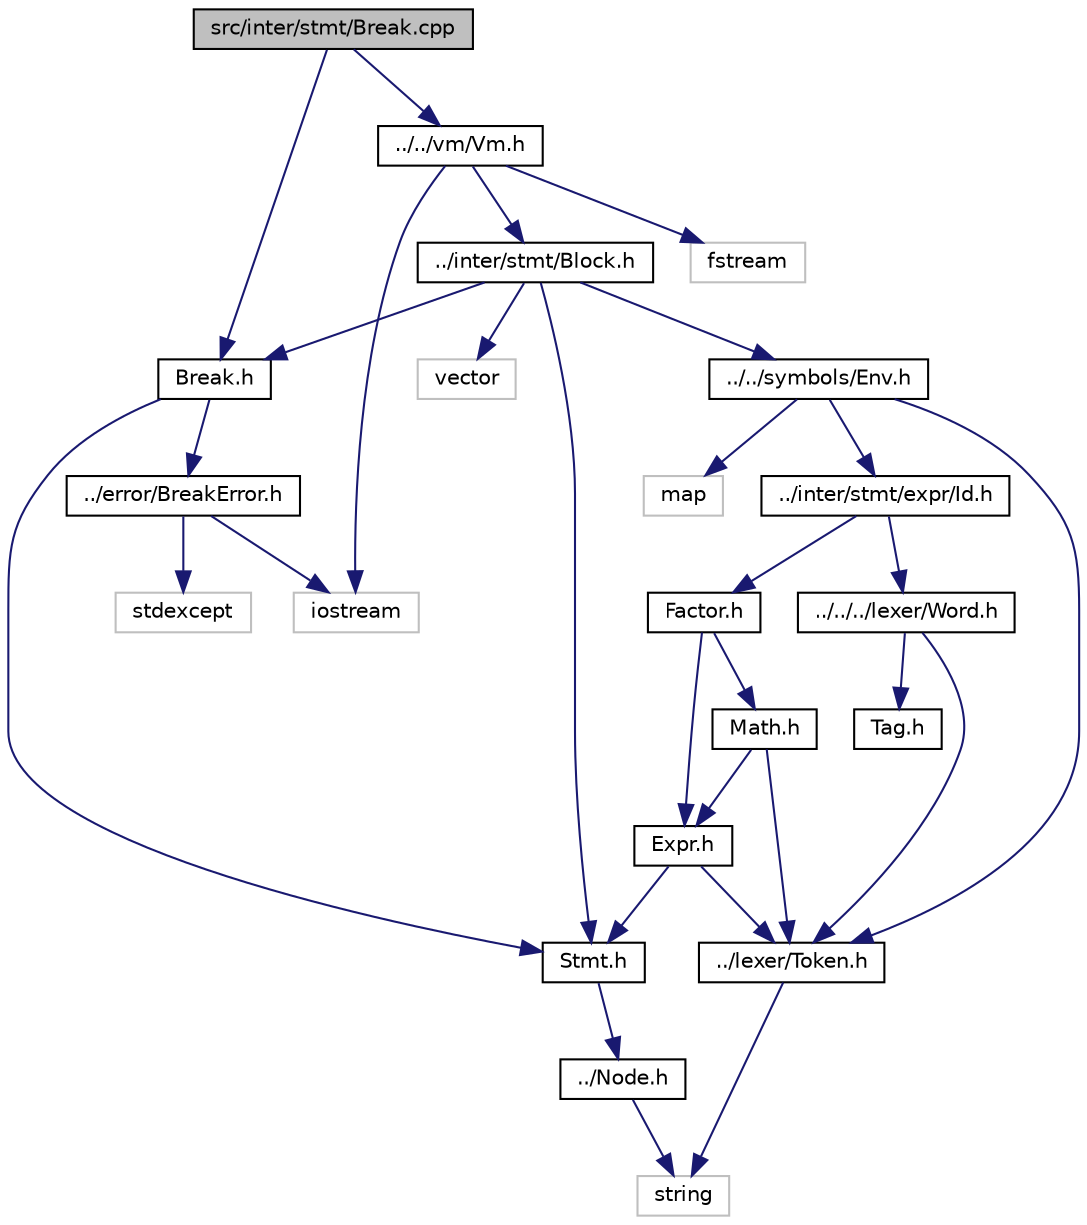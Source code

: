 digraph "src/inter/stmt/Break.cpp"
{
  edge [fontname="Helvetica",fontsize="10",labelfontname="Helvetica",labelfontsize="10"];
  node [fontname="Helvetica",fontsize="10",shape=record];
  Node0 [label="src/inter/stmt/Break.cpp",height=0.2,width=0.4,color="black", fillcolor="grey75", style="filled", fontcolor="black"];
  Node0 -> Node1 [color="midnightblue",fontsize="10",style="solid"];
  Node1 [label="Break.h",height=0.2,width=0.4,color="black", fillcolor="white", style="filled",URL="$_break_8h.html"];
  Node1 -> Node2 [color="midnightblue",fontsize="10",style="solid"];
  Node2 [label="Stmt.h",height=0.2,width=0.4,color="black", fillcolor="white", style="filled",URL="$_stmt_8h.html"];
  Node2 -> Node3 [color="midnightblue",fontsize="10",style="solid"];
  Node3 [label="../Node.h",height=0.2,width=0.4,color="black", fillcolor="white", style="filled",URL="$_node_8h.html"];
  Node3 -> Node4 [color="midnightblue",fontsize="10",style="solid"];
  Node4 [label="string",height=0.2,width=0.4,color="grey75", fillcolor="white", style="filled"];
  Node1 -> Node5 [color="midnightblue",fontsize="10",style="solid"];
  Node5 [label="../error/BreakError.h",height=0.2,width=0.4,color="black", fillcolor="white", style="filled",URL="$_break_error_8h.html"];
  Node5 -> Node6 [color="midnightblue",fontsize="10",style="solid"];
  Node6 [label="stdexcept",height=0.2,width=0.4,color="grey75", fillcolor="white", style="filled"];
  Node5 -> Node7 [color="midnightblue",fontsize="10",style="solid"];
  Node7 [label="iostream",height=0.2,width=0.4,color="grey75", fillcolor="white", style="filled"];
  Node0 -> Node8 [color="midnightblue",fontsize="10",style="solid"];
  Node8 [label="../../vm/Vm.h",height=0.2,width=0.4,color="black", fillcolor="white", style="filled",URL="$_vm_8h.html"];
  Node8 -> Node9 [color="midnightblue",fontsize="10",style="solid"];
  Node9 [label="../inter/stmt/Block.h",height=0.2,width=0.4,color="black", fillcolor="white", style="filled",URL="$_block_8h.html"];
  Node9 -> Node2 [color="midnightblue",fontsize="10",style="solid"];
  Node9 -> Node10 [color="midnightblue",fontsize="10",style="solid"];
  Node10 [label="../../symbols/Env.h",height=0.2,width=0.4,color="black", fillcolor="white", style="filled",URL="$_env_8h.html"];
  Node10 -> Node11 [color="midnightblue",fontsize="10",style="solid"];
  Node11 [label="map",height=0.2,width=0.4,color="grey75", fillcolor="white", style="filled"];
  Node10 -> Node12 [color="midnightblue",fontsize="10",style="solid"];
  Node12 [label="../lexer/Token.h",height=0.2,width=0.4,color="black", fillcolor="white", style="filled",URL="$_token_8h.html"];
  Node12 -> Node4 [color="midnightblue",fontsize="10",style="solid"];
  Node10 -> Node13 [color="midnightblue",fontsize="10",style="solid"];
  Node13 [label="../inter/stmt/expr/Id.h",height=0.2,width=0.4,color="black", fillcolor="white", style="filled",URL="$_id_8h.html"];
  Node13 -> Node14 [color="midnightblue",fontsize="10",style="solid"];
  Node14 [label="Factor.h",height=0.2,width=0.4,color="black", fillcolor="white", style="filled",URL="$_factor_8h.html"];
  Node14 -> Node15 [color="midnightblue",fontsize="10",style="solid"];
  Node15 [label="Expr.h",height=0.2,width=0.4,color="black", fillcolor="white", style="filled",URL="$_expr_8h.html"];
  Node15 -> Node2 [color="midnightblue",fontsize="10",style="solid"];
  Node15 -> Node12 [color="midnightblue",fontsize="10",style="solid"];
  Node14 -> Node16 [color="midnightblue",fontsize="10",style="solid"];
  Node16 [label="Math.h",height=0.2,width=0.4,color="black", fillcolor="white", style="filled",URL="$_math_8h.html"];
  Node16 -> Node12 [color="midnightblue",fontsize="10",style="solid"];
  Node16 -> Node15 [color="midnightblue",fontsize="10",style="solid"];
  Node13 -> Node17 [color="midnightblue",fontsize="10",style="solid"];
  Node17 [label="../../../lexer/Word.h",height=0.2,width=0.4,color="black", fillcolor="white", style="filled",URL="$_word_8h.html"];
  Node17 -> Node12 [color="midnightblue",fontsize="10",style="solid"];
  Node17 -> Node18 [color="midnightblue",fontsize="10",style="solid"];
  Node18 [label="Tag.h",height=0.2,width=0.4,color="black", fillcolor="white", style="filled",URL="$_tag_8h.html"];
  Node9 -> Node1 [color="midnightblue",fontsize="10",style="solid"];
  Node9 -> Node19 [color="midnightblue",fontsize="10",style="solid"];
  Node19 [label="vector",height=0.2,width=0.4,color="grey75", fillcolor="white", style="filled"];
  Node8 -> Node7 [color="midnightblue",fontsize="10",style="solid"];
  Node8 -> Node20 [color="midnightblue",fontsize="10",style="solid"];
  Node20 [label="fstream",height=0.2,width=0.4,color="grey75", fillcolor="white", style="filled"];
}
